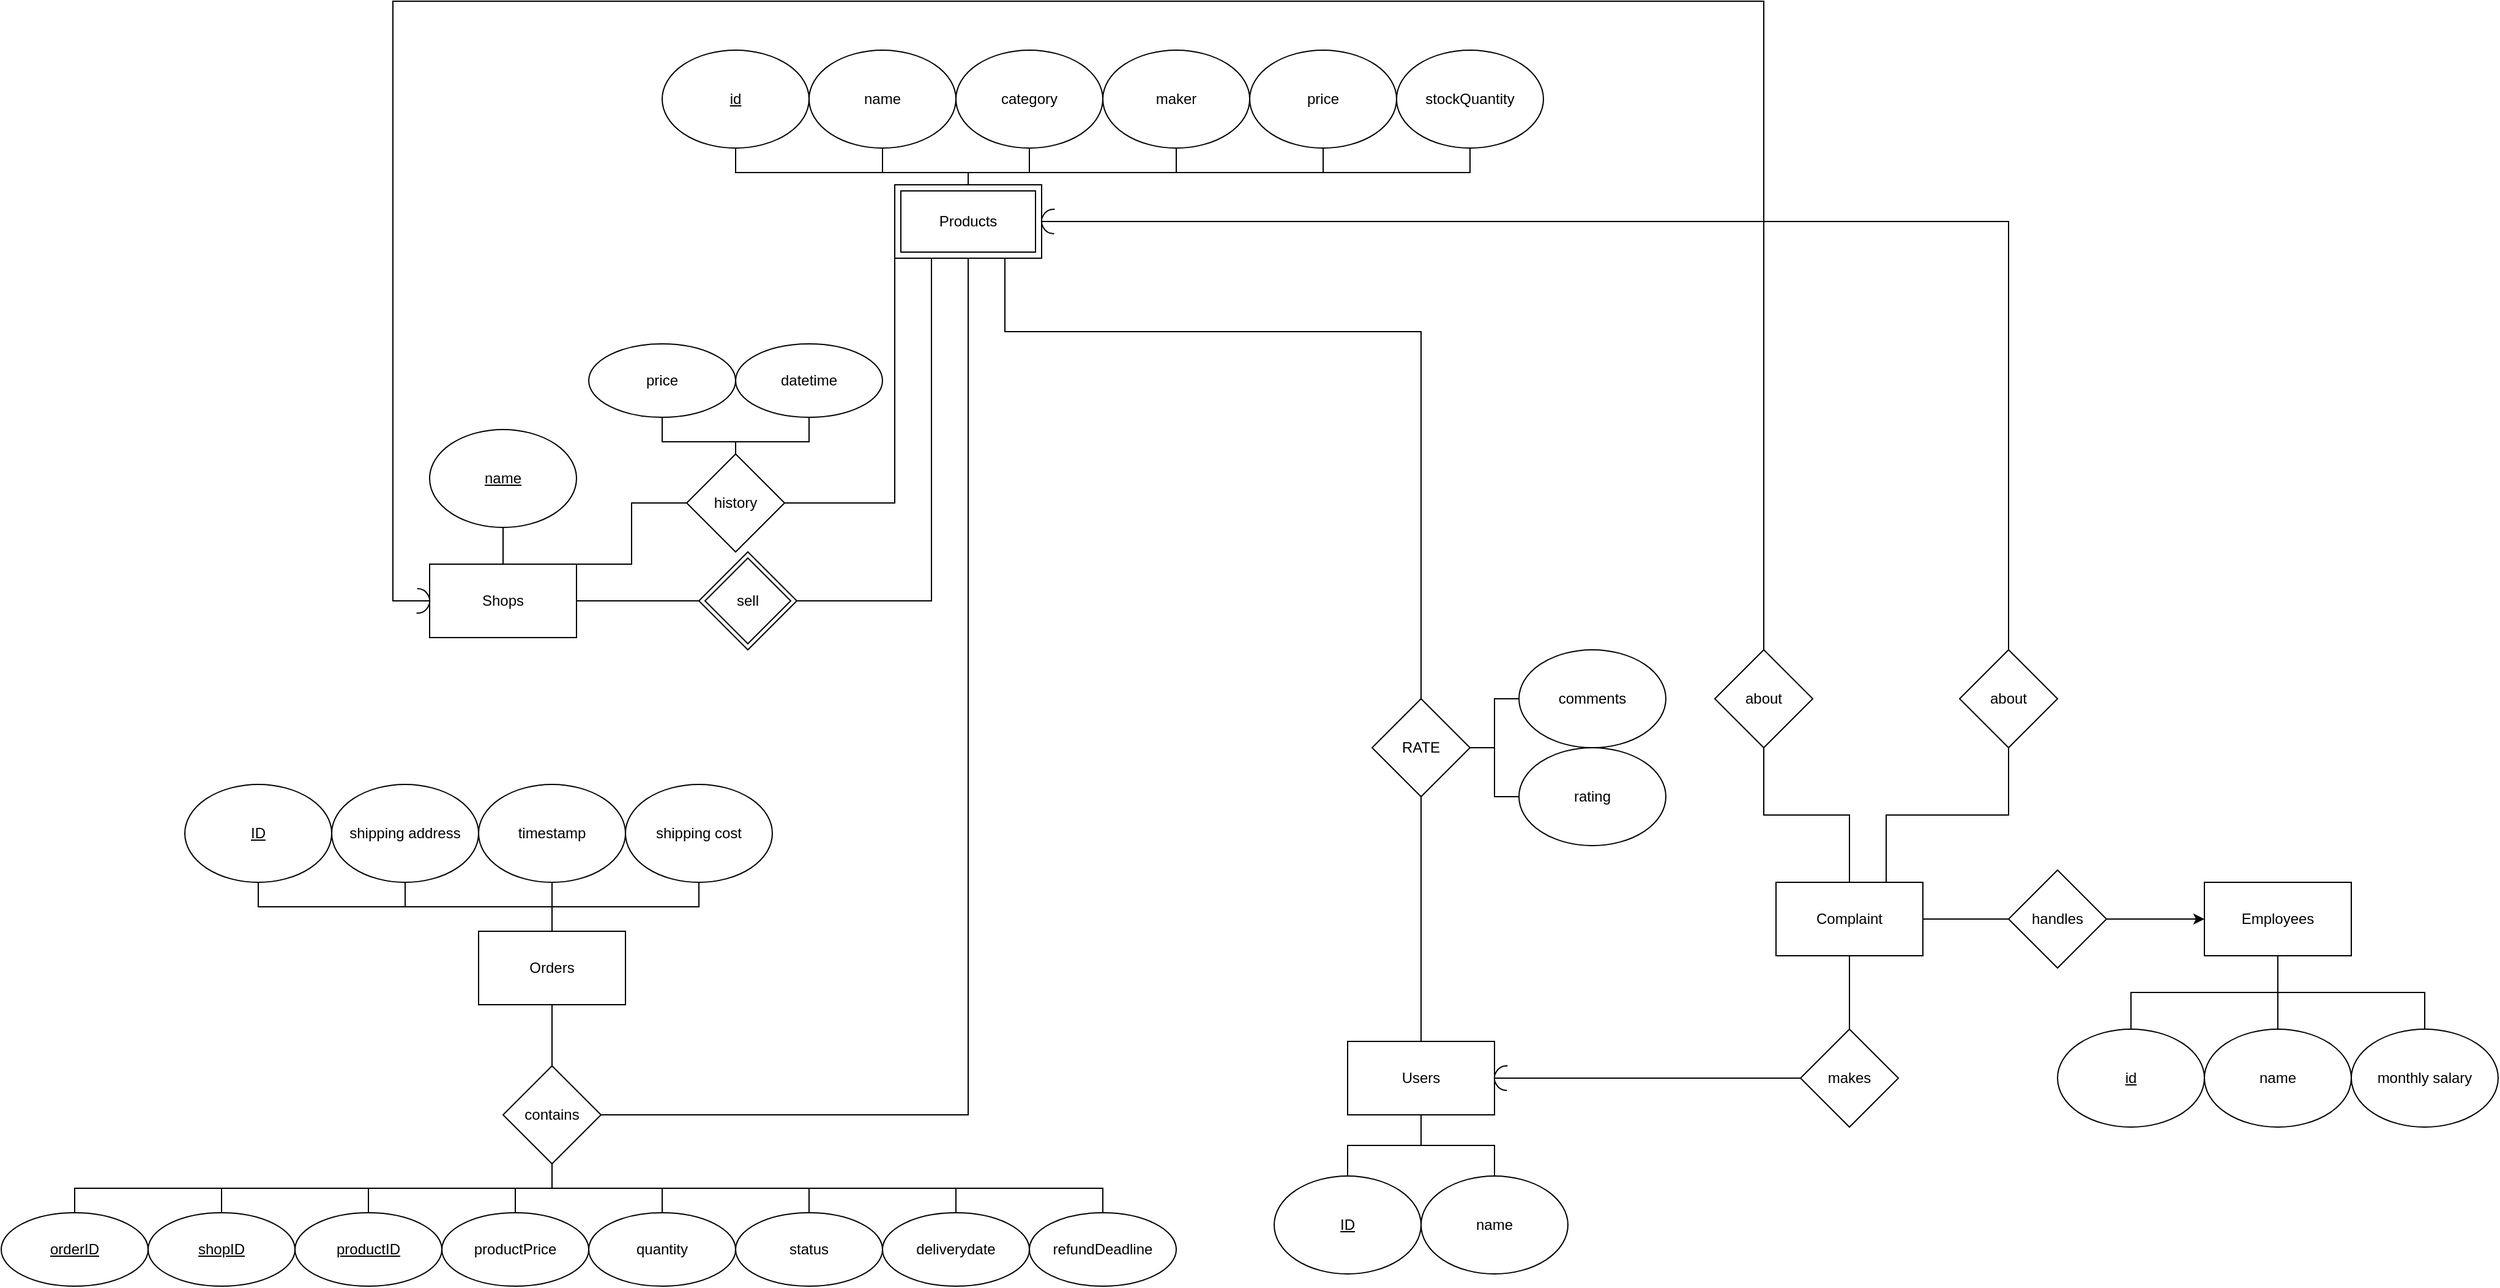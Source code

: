 <mxfile version="16.4.11" type="device"><diagram id="R2lEEEUBdFMjLlhIrx00" name="Page-1"><mxGraphModel dx="2204" dy="1538" grid="1" gridSize="10" guides="1" tooltips="1" connect="1" arrows="1" fold="1" page="1" pageScale="1" pageWidth="850" pageHeight="1100" math="0" shadow="0" extFonts="Permanent Marker^https://fonts.googleapis.com/css?family=Permanent+Marker"><root><mxCell id="0"/><mxCell id="1" parent="0"/><mxCell id="CAWcFe6ftpbQC6StqvtP-8" style="edgeStyle=orthogonalEdgeStyle;rounded=0;orthogonalLoop=1;jettySize=auto;html=1;entryX=0;entryY=0.5;entryDx=0;entryDy=0;endArrow=none;endFill=0;exitX=1;exitY=0.5;exitDx=0;exitDy=0;" parent="1" source="tH63tWW0Jjr-03rM_A07-1" target="CAWcFe6ftpbQC6StqvtP-6" edge="1"><mxGeometry relative="1" as="geometry"><Array as="points"><mxPoint x="890" y="1050"/><mxPoint x="890" y="1050"/></Array></mxGeometry></mxCell><mxCell id="CAWcFe6ftpbQC6StqvtP-9" style="edgeStyle=orthogonalEdgeStyle;rounded=0;orthogonalLoop=1;jettySize=auto;html=1;entryX=0;entryY=0.5;entryDx=0;entryDy=0;endArrow=none;endFill=0;exitX=1;exitY=0;exitDx=0;exitDy=0;" parent="1" source="tH63tWW0Jjr-03rM_A07-1" target="CAWcFe6ftpbQC6StqvtP-3" edge="1"><mxGeometry relative="1" as="geometry"><Array as="points"><mxPoint x="875" y="1020"/><mxPoint x="875" y="970"/></Array></mxGeometry></mxCell><mxCell id="tH63tWW0Jjr-03rM_A07-1" value="Shops" style="rounded=0;whiteSpace=wrap;html=1;" parent="1" vertex="1"><mxGeometry x="710" y="1020" width="120" height="60" as="geometry"/></mxCell><mxCell id="tH63tWW0Jjr-03rM_A07-3" value="Employees" style="whiteSpace=wrap;html=1;" parent="1" vertex="1"><mxGeometry x="2160" y="1280" width="120" height="60" as="geometry"/></mxCell><mxCell id="CAWcFe6ftpbQC6StqvtP-45" style="edgeStyle=orthogonalEdgeStyle;rounded=0;orthogonalLoop=1;jettySize=auto;html=1;entryX=0.5;entryY=1;entryDx=0;entryDy=0;endArrow=none;endFill=0;exitX=0.5;exitY=0;exitDx=0;exitDy=0;" parent="1" source="tH63tWW0Jjr-03rM_A07-5" target="CAWcFe6ftpbQC6StqvtP-44" edge="1"><mxGeometry relative="1" as="geometry"><Array as="points"><mxPoint x="1520" y="1390"/><mxPoint x="1520" y="1390"/></Array></mxGeometry></mxCell><mxCell id="tH63tWW0Jjr-03rM_A07-5" value="Users" style="whiteSpace=wrap;html=1;" parent="1" vertex="1"><mxGeometry x="1460" y="1410" width="120" height="60" as="geometry"/></mxCell><mxCell id="CAWcFe6ftpbQC6StqvtP-29" style="edgeStyle=orthogonalEdgeStyle;rounded=0;orthogonalLoop=1;jettySize=auto;html=1;entryX=0.5;entryY=0;entryDx=0;entryDy=0;endArrow=none;endFill=0;" parent="1" source="tH63tWW0Jjr-03rM_A07-8" target="tH63tWW0Jjr-03rM_A07-1" edge="1"><mxGeometry relative="1" as="geometry"/></mxCell><mxCell id="tH63tWW0Jjr-03rM_A07-8" value="&lt;u&gt;name&lt;/u&gt;" style="ellipse;whiteSpace=wrap;html=1;" parent="1" vertex="1"><mxGeometry x="710" y="910" width="120" height="80" as="geometry"/></mxCell><mxCell id="uPYmgdJ5V9UW76l6auye-20" style="edgeStyle=orthogonalEdgeStyle;rounded=0;orthogonalLoop=1;jettySize=auto;html=1;entryX=0.5;entryY=1;entryDx=0;entryDy=0;endArrow=none;endFill=0;exitX=0.5;exitY=0;exitDx=0;exitDy=0;" edge="1" parent="1" source="tH63tWW0Jjr-03rM_A07-18" target="tH63tWW0Jjr-03rM_A07-3"><mxGeometry relative="1" as="geometry"><Array as="points"><mxPoint x="2100" y="1370"/><mxPoint x="2220" y="1370"/></Array></mxGeometry></mxCell><mxCell id="tH63tWW0Jjr-03rM_A07-18" value="&lt;u&gt;id&lt;/u&gt;" style="ellipse;whiteSpace=wrap;html=1;" parent="1" vertex="1"><mxGeometry x="2040" y="1400" width="120" height="80" as="geometry"/></mxCell><mxCell id="tH63tWW0Jjr-03rM_A07-20" style="edgeStyle=orthogonalEdgeStyle;rounded=0;orthogonalLoop=1;jettySize=auto;html=1;entryX=0.5;entryY=1;entryDx=0;entryDy=0;endArrow=none;endFill=0;exitX=0.5;exitY=0;exitDx=0;exitDy=0;" parent="1" source="tH63tWW0Jjr-03rM_A07-19" target="tH63tWW0Jjr-03rM_A07-3" edge="1"><mxGeometry relative="1" as="geometry"/></mxCell><mxCell id="tH63tWW0Jjr-03rM_A07-19" value="monthly salary" style="ellipse;whiteSpace=wrap;html=1;" parent="1" vertex="1"><mxGeometry x="2280" y="1400" width="120" height="80" as="geometry"/></mxCell><mxCell id="uPYmgdJ5V9UW76l6auye-22" style="edgeStyle=orthogonalEdgeStyle;rounded=0;orthogonalLoop=1;jettySize=auto;html=1;entryX=0.5;entryY=1;entryDx=0;entryDy=0;endArrow=none;endFill=0;" edge="1" parent="1" source="tH63tWW0Jjr-03rM_A07-27" target="tH63tWW0Jjr-03rM_A07-5"><mxGeometry relative="1" as="geometry"/></mxCell><mxCell id="tH63tWW0Jjr-03rM_A07-27" value="&lt;u&gt;ID&lt;/u&gt;" style="ellipse;whiteSpace=wrap;html=1;" parent="1" vertex="1"><mxGeometry x="1400" y="1520" width="120" height="80" as="geometry"/></mxCell><mxCell id="tH63tWW0Jjr-03rM_A07-29" style="edgeStyle=orthogonalEdgeStyle;rounded=0;orthogonalLoop=1;jettySize=auto;html=1;entryX=0.5;entryY=1;entryDx=0;entryDy=0;endArrow=none;endFill=0;" parent="1" source="tH63tWW0Jjr-03rM_A07-28" target="tH63tWW0Jjr-03rM_A07-5" edge="1"><mxGeometry relative="1" as="geometry"/></mxCell><mxCell id="tH63tWW0Jjr-03rM_A07-28" value="name" style="ellipse;whiteSpace=wrap;html=1;" parent="1" vertex="1"><mxGeometry x="1520" y="1520" width="120" height="80" as="geometry"/></mxCell><mxCell id="uPYmgdJ5V9UW76l6auye-21" style="edgeStyle=orthogonalEdgeStyle;rounded=0;orthogonalLoop=1;jettySize=auto;html=1;entryX=0.5;entryY=1;entryDx=0;entryDy=0;endArrow=none;endFill=0;exitX=0.5;exitY=0;exitDx=0;exitDy=0;" edge="1" parent="1" source="tH63tWW0Jjr-03rM_A07-30" target="tH63tWW0Jjr-03rM_A07-3"><mxGeometry relative="1" as="geometry"/></mxCell><mxCell id="tH63tWW0Jjr-03rM_A07-30" value="name" style="ellipse;whiteSpace=wrap;html=1;" parent="1" vertex="1"><mxGeometry x="2160" y="1400" width="120" height="80" as="geometry"/></mxCell><mxCell id="CAWcFe6ftpbQC6StqvtP-10" style="edgeStyle=orthogonalEdgeStyle;rounded=0;orthogonalLoop=1;jettySize=auto;html=1;entryX=0;entryY=1;entryDx=0;entryDy=0;endArrow=none;endFill=0;" parent="1" source="CAWcFe6ftpbQC6StqvtP-3" target="tH63tWW0Jjr-03rM_A07-2" edge="1"><mxGeometry relative="1" as="geometry"/></mxCell><mxCell id="CAWcFe6ftpbQC6StqvtP-31" style="edgeStyle=orthogonalEdgeStyle;rounded=0;orthogonalLoop=1;jettySize=auto;html=1;exitX=0.5;exitY=0;exitDx=0;exitDy=0;entryX=0.5;entryY=1;entryDx=0;entryDy=0;endArrow=none;endFill=0;" parent="1" source="CAWcFe6ftpbQC6StqvtP-3" target="CAWcFe6ftpbQC6StqvtP-4" edge="1"><mxGeometry relative="1" as="geometry"><Array as="points"><mxPoint x="960" y="920"/><mxPoint x="1020" y="920"/></Array></mxGeometry></mxCell><mxCell id="CAWcFe6ftpbQC6StqvtP-3" value="history" style="rhombus;whiteSpace=wrap;html=1;" parent="1" vertex="1"><mxGeometry x="920" y="930" width="80" height="80" as="geometry"/></mxCell><mxCell id="CAWcFe6ftpbQC6StqvtP-4" value="datetime" style="ellipse;whiteSpace=wrap;html=1;" parent="1" vertex="1"><mxGeometry x="960" y="840" width="120" height="60" as="geometry"/></mxCell><mxCell id="uPYmgdJ5V9UW76l6auye-33" style="edgeStyle=orthogonalEdgeStyle;rounded=0;orthogonalLoop=1;jettySize=auto;html=1;entryX=0.5;entryY=0;entryDx=0;entryDy=0;endArrow=none;endFill=0;" edge="1" parent="1" source="CAWcFe6ftpbQC6StqvtP-5" target="CAWcFe6ftpbQC6StqvtP-3"><mxGeometry relative="1" as="geometry"/></mxCell><mxCell id="CAWcFe6ftpbQC6StqvtP-5" value="price" style="ellipse;whiteSpace=wrap;html=1;" parent="1" vertex="1"><mxGeometry x="840" y="840" width="120" height="60" as="geometry"/></mxCell><mxCell id="CAWcFe6ftpbQC6StqvtP-38" style="edgeStyle=orthogonalEdgeStyle;rounded=0;orthogonalLoop=1;jettySize=auto;html=1;entryX=1;entryY=0.5;entryDx=0;entryDy=0;endArrow=none;endFill=0;exitX=0.5;exitY=1;exitDx=0;exitDy=0;" parent="1" source="tH63tWW0Jjr-03rM_A07-2" target="CAWcFe6ftpbQC6StqvtP-16" edge="1"><mxGeometry relative="1" as="geometry"><Array as="points"><mxPoint x="1150" y="1470"/></Array></mxGeometry></mxCell><mxCell id="tH63tWW0Jjr-03rM_A07-2" value="Products" style="whiteSpace=wrap;html=1;" parent="1" vertex="1"><mxGeometry x="1090" y="710" width="120" height="60" as="geometry"/></mxCell><mxCell id="uPYmgdJ5V9UW76l6auye-26" style="edgeStyle=orthogonalEdgeStyle;rounded=0;orthogonalLoop=1;jettySize=auto;html=1;entryX=0.5;entryY=0;entryDx=0;entryDy=0;endArrow=none;endFill=0;" edge="1" parent="1" source="tH63tWW0Jjr-03rM_A07-10" target="tH63tWW0Jjr-03rM_A07-2"><mxGeometry relative="1" as="geometry"><Array as="points"><mxPoint x="960" y="700"/><mxPoint x="1150" y="700"/></Array></mxGeometry></mxCell><mxCell id="tH63tWW0Jjr-03rM_A07-10" value="&lt;u&gt;id&lt;/u&gt;" style="ellipse;whiteSpace=wrap;html=1;" parent="1" vertex="1"><mxGeometry x="900" y="600" width="120" height="80" as="geometry"/></mxCell><mxCell id="uPYmgdJ5V9UW76l6auye-31" style="edgeStyle=orthogonalEdgeStyle;rounded=0;orthogonalLoop=1;jettySize=auto;html=1;entryX=0.5;entryY=0;entryDx=0;entryDy=0;endArrow=none;endFill=0;" edge="1" parent="1" source="tH63tWW0Jjr-03rM_A07-13" target="tH63tWW0Jjr-03rM_A07-2"><mxGeometry relative="1" as="geometry"><Array as="points"><mxPoint x="1320" y="700"/><mxPoint x="1150" y="700"/></Array></mxGeometry></mxCell><mxCell id="tH63tWW0Jjr-03rM_A07-13" value="maker" style="ellipse;whiteSpace=wrap;html=1;" parent="1" vertex="1"><mxGeometry x="1260" y="600" width="120" height="80" as="geometry"/></mxCell><mxCell id="uPYmgdJ5V9UW76l6auye-32" style="edgeStyle=orthogonalEdgeStyle;rounded=0;orthogonalLoop=1;jettySize=auto;html=1;entryX=0.5;entryY=0;entryDx=0;entryDy=0;endArrow=none;endFill=0;" edge="1" parent="1" source="tH63tWW0Jjr-03rM_A07-14" target="tH63tWW0Jjr-03rM_A07-2"><mxGeometry relative="1" as="geometry"><Array as="points"><mxPoint x="1440" y="700"/><mxPoint x="1150" y="700"/></Array></mxGeometry></mxCell><mxCell id="tH63tWW0Jjr-03rM_A07-14" value="price" style="ellipse;whiteSpace=wrap;html=1;" parent="1" vertex="1"><mxGeometry x="1380" y="600" width="120" height="80" as="geometry"/></mxCell><mxCell id="tH63tWW0Jjr-03rM_A07-17" style="edgeStyle=orthogonalEdgeStyle;rounded=0;orthogonalLoop=1;jettySize=auto;html=1;endArrow=none;endFill=0;exitX=0.5;exitY=1;exitDx=0;exitDy=0;" parent="1" source="tH63tWW0Jjr-03rM_A07-15" target="tH63tWW0Jjr-03rM_A07-2" edge="1"><mxGeometry relative="1" as="geometry"><Array as="points"><mxPoint x="1560" y="700"/><mxPoint x="1150" y="700"/></Array></mxGeometry></mxCell><mxCell id="tH63tWW0Jjr-03rM_A07-15" value="stockQuantity" style="ellipse;whiteSpace=wrap;html=1;" parent="1" vertex="1"><mxGeometry x="1500" y="600" width="120" height="80" as="geometry"/></mxCell><mxCell id="CAWcFe6ftpbQC6StqvtP-6" value="sell" style="rhombus;whiteSpace=wrap;html=1;" parent="1" vertex="1"><mxGeometry x="930" y="1010" width="80" height="80" as="geometry"/></mxCell><mxCell id="CAWcFe6ftpbQC6StqvtP-11" style="edgeStyle=orthogonalEdgeStyle;rounded=0;orthogonalLoop=1;jettySize=auto;html=1;entryX=0.25;entryY=1;entryDx=0;entryDy=0;endArrow=none;endFill=0;exitX=1;exitY=0.5;exitDx=0;exitDy=0;" parent="1" source="CAWcFe6ftpbQC6StqvtP-6" target="tH63tWW0Jjr-03rM_A07-2" edge="1"><mxGeometry relative="1" as="geometry"/></mxCell><mxCell id="CAWcFe6ftpbQC6StqvtP-7" value="sell" style="rhombus;whiteSpace=wrap;html=1;" parent="1" vertex="1"><mxGeometry x="935" y="1015" width="70" height="70" as="geometry"/></mxCell><mxCell id="CAWcFe6ftpbQC6StqvtP-12" value="Products" style="whiteSpace=wrap;html=1;" parent="1" vertex="1"><mxGeometry x="1095" y="715" width="110" height="50" as="geometry"/></mxCell><mxCell id="CAWcFe6ftpbQC6StqvtP-37" style="edgeStyle=orthogonalEdgeStyle;rounded=0;orthogonalLoop=1;jettySize=auto;html=1;entryX=0.5;entryY=0;entryDx=0;entryDy=0;endArrow=none;endFill=0;exitX=0.5;exitY=1;exitDx=0;exitDy=0;" parent="1" source="CAWcFe6ftpbQC6StqvtP-16" target="CAWcFe6ftpbQC6StqvtP-32" edge="1"><mxGeometry relative="1" as="geometry"/></mxCell><mxCell id="CAWcFe6ftpbQC6StqvtP-16" value="contains" style="rhombus;whiteSpace=wrap;html=1;" parent="1" vertex="1"><mxGeometry x="770" y="1430" width="80" height="80" as="geometry"/></mxCell><mxCell id="CAWcFe6ftpbQC6StqvtP-17" style="edgeStyle=orthogonalEdgeStyle;rounded=0;orthogonalLoop=1;jettySize=auto;html=1;endArrow=none;endFill=0;entryX=0.5;entryY=0;entryDx=0;entryDy=0;" parent="1" source="tH63tWW0Jjr-03rM_A07-6" target="CAWcFe6ftpbQC6StqvtP-16" edge="1"><mxGeometry relative="1" as="geometry"><mxPoint x="810" y="1420" as="targetPoint"/></mxGeometry></mxCell><mxCell id="uPYmgdJ5V9UW76l6auye-17" style="edgeStyle=orthogonalEdgeStyle;rounded=0;orthogonalLoop=1;jettySize=auto;html=1;entryX=0.5;entryY=1;entryDx=0;entryDy=0;endArrow=none;endFill=0;" edge="1" parent="1" source="CAWcFe6ftpbQC6StqvtP-21" target="CAWcFe6ftpbQC6StqvtP-16"><mxGeometry relative="1" as="geometry"><Array as="points"><mxPoint x="1140" y="1530"/><mxPoint x="810" y="1530"/></Array></mxGeometry></mxCell><mxCell id="CAWcFe6ftpbQC6StqvtP-21" value="deliverydate" style="ellipse;whiteSpace=wrap;html=1;" parent="1" vertex="1"><mxGeometry x="1080" y="1550" width="120" height="60" as="geometry"/></mxCell><mxCell id="uPYmgdJ5V9UW76l6auye-18" style="edgeStyle=orthogonalEdgeStyle;rounded=0;orthogonalLoop=1;jettySize=auto;html=1;entryX=0.5;entryY=1;entryDx=0;entryDy=0;endArrow=none;endFill=0;" edge="1" parent="1" source="CAWcFe6ftpbQC6StqvtP-22" target="CAWcFe6ftpbQC6StqvtP-16"><mxGeometry relative="1" as="geometry"><Array as="points"><mxPoint x="1260" y="1530"/><mxPoint x="810" y="1530"/></Array></mxGeometry></mxCell><mxCell id="CAWcFe6ftpbQC6StqvtP-22" value="refundDeadline" style="ellipse;whiteSpace=wrap;html=1;" parent="1" vertex="1"><mxGeometry x="1200" y="1550" width="120" height="60" as="geometry"/></mxCell><mxCell id="uPYmgdJ5V9UW76l6auye-14" style="edgeStyle=orthogonalEdgeStyle;rounded=0;orthogonalLoop=1;jettySize=auto;html=1;entryX=0.5;entryY=1;entryDx=0;entryDy=0;endArrow=none;endFill=0;" edge="1" parent="1" source="CAWcFe6ftpbQC6StqvtP-23" target="CAWcFe6ftpbQC6StqvtP-16"><mxGeometry relative="1" as="geometry"/></mxCell><mxCell id="CAWcFe6ftpbQC6StqvtP-23" value="productPrice" style="ellipse;whiteSpace=wrap;html=1;" parent="1" vertex="1"><mxGeometry x="720" y="1550" width="120" height="60" as="geometry"/></mxCell><mxCell id="CAWcFe6ftpbQC6StqvtP-32" value="&lt;u&gt;orderID&lt;/u&gt;" style="ellipse;whiteSpace=wrap;html=1;" parent="1" vertex="1"><mxGeometry x="360" y="1550" width="120" height="60" as="geometry"/></mxCell><mxCell id="uPYmgdJ5V9UW76l6auye-15" style="edgeStyle=orthogonalEdgeStyle;rounded=0;orthogonalLoop=1;jettySize=auto;html=1;entryX=0.5;entryY=1;entryDx=0;entryDy=0;endArrow=none;endFill=0;" edge="1" parent="1" source="CAWcFe6ftpbQC6StqvtP-35" target="CAWcFe6ftpbQC6StqvtP-16"><mxGeometry relative="1" as="geometry"/></mxCell><mxCell id="CAWcFe6ftpbQC6StqvtP-35" value="quantity" style="ellipse;whiteSpace=wrap;html=1;" parent="1" vertex="1"><mxGeometry x="840" y="1550" width="120" height="60" as="geometry"/></mxCell><mxCell id="uPYmgdJ5V9UW76l6auye-16" style="edgeStyle=orthogonalEdgeStyle;rounded=0;orthogonalLoop=1;jettySize=auto;html=1;entryX=0.5;entryY=1;entryDx=0;entryDy=0;endArrow=none;endFill=0;" edge="1" parent="1" source="CAWcFe6ftpbQC6StqvtP-36" target="CAWcFe6ftpbQC6StqvtP-16"><mxGeometry relative="1" as="geometry"><Array as="points"><mxPoint x="1020" y="1530"/><mxPoint x="810" y="1530"/></Array></mxGeometry></mxCell><mxCell id="CAWcFe6ftpbQC6StqvtP-36" value="status" style="ellipse;whiteSpace=wrap;html=1;" parent="1" vertex="1"><mxGeometry x="960" y="1550" width="120" height="60" as="geometry"/></mxCell><mxCell id="uPYmgdJ5V9UW76l6auye-13" style="edgeStyle=orthogonalEdgeStyle;rounded=0;orthogonalLoop=1;jettySize=auto;html=1;entryX=0.5;entryY=1;entryDx=0;entryDy=0;endArrow=none;endFill=0;" edge="1" parent="1" source="CAWcFe6ftpbQC6StqvtP-42" target="CAWcFe6ftpbQC6StqvtP-16"><mxGeometry relative="1" as="geometry"><Array as="points"><mxPoint x="660" y="1530"/><mxPoint x="810" y="1530"/></Array></mxGeometry></mxCell><mxCell id="CAWcFe6ftpbQC6StqvtP-42" value="&lt;u&gt;productID&lt;/u&gt;" style="ellipse;whiteSpace=wrap;html=1;" parent="1" vertex="1"><mxGeometry x="600" y="1550" width="120" height="60" as="geometry"/></mxCell><mxCell id="uPYmgdJ5V9UW76l6auye-12" style="edgeStyle=orthogonalEdgeStyle;rounded=0;orthogonalLoop=1;jettySize=auto;html=1;entryX=0.5;entryY=1;entryDx=0;entryDy=0;endArrow=none;endFill=0;" edge="1" parent="1" source="CAWcFe6ftpbQC6StqvtP-43" target="CAWcFe6ftpbQC6StqvtP-16"><mxGeometry relative="1" as="geometry"><Array as="points"><mxPoint x="540" y="1530"/><mxPoint x="810" y="1530"/></Array></mxGeometry></mxCell><mxCell id="CAWcFe6ftpbQC6StqvtP-43" value="&lt;u&gt;shopID&lt;/u&gt;" style="ellipse;whiteSpace=wrap;html=1;" parent="1" vertex="1"><mxGeometry x="480" y="1550" width="120" height="60" as="geometry"/></mxCell><mxCell id="CAWcFe6ftpbQC6StqvtP-46" style="edgeStyle=orthogonalEdgeStyle;rounded=0;orthogonalLoop=1;jettySize=auto;html=1;entryX=0.75;entryY=1;entryDx=0;entryDy=0;endArrow=none;endFill=0;" parent="1" source="CAWcFe6ftpbQC6StqvtP-44" target="tH63tWW0Jjr-03rM_A07-2" edge="1"><mxGeometry relative="1" as="geometry"><Array as="points"><mxPoint x="1520" y="830"/><mxPoint x="1180" y="830"/></Array></mxGeometry></mxCell><mxCell id="CAWcFe6ftpbQC6StqvtP-48" style="edgeStyle=orthogonalEdgeStyle;rounded=0;orthogonalLoop=1;jettySize=auto;html=1;entryX=0;entryY=0.5;entryDx=0;entryDy=0;endArrow=none;endFill=0;" parent="1" source="CAWcFe6ftpbQC6StqvtP-44" target="CAWcFe6ftpbQC6StqvtP-47" edge="1"><mxGeometry relative="1" as="geometry"/></mxCell><mxCell id="CAWcFe6ftpbQC6StqvtP-44" value="RATE" style="rhombus;whiteSpace=wrap;html=1;" parent="1" vertex="1"><mxGeometry x="1480" y="1130" width="80" height="80" as="geometry"/></mxCell><mxCell id="CAWcFe6ftpbQC6StqvtP-47" value="comments" style="ellipse;whiteSpace=wrap;html=1;" parent="1" vertex="1"><mxGeometry x="1600" y="1090" width="120" height="80" as="geometry"/></mxCell><mxCell id="uPYmgdJ5V9UW76l6auye-34" style="edgeStyle=orthogonalEdgeStyle;rounded=0;orthogonalLoop=1;jettySize=auto;html=1;entryX=1;entryY=0.5;entryDx=0;entryDy=0;endArrow=none;endFill=0;" edge="1" parent="1" source="CAWcFe6ftpbQC6StqvtP-49" target="CAWcFe6ftpbQC6StqvtP-44"><mxGeometry relative="1" as="geometry"/></mxCell><mxCell id="CAWcFe6ftpbQC6StqvtP-49" value="rating" style="ellipse;whiteSpace=wrap;html=1;" parent="1" vertex="1"><mxGeometry x="1600" y="1170" width="120" height="80" as="geometry"/></mxCell><mxCell id="CAWcFe6ftpbQC6StqvtP-53" style="edgeStyle=orthogonalEdgeStyle;rounded=0;orthogonalLoop=1;jettySize=auto;html=1;entryX=0;entryY=0.5;entryDx=0;entryDy=0;endArrow=none;endFill=0;exitX=0.5;exitY=0;exitDx=0;exitDy=0;" parent="1" source="yoHlL-oMxorDhoJOEI85-1" target="tH63tWW0Jjr-03rM_A07-1" edge="1"><mxGeometry relative="1" as="geometry"><mxPoint x="1980" y="1130" as="sourcePoint"/><Array as="points"><mxPoint x="1800" y="560"/><mxPoint x="680" y="560"/><mxPoint x="680" y="1050"/></Array></mxGeometry></mxCell><mxCell id="yoHlL-oMxorDhoJOEI85-6" style="edgeStyle=orthogonalEdgeStyle;rounded=0;orthogonalLoop=1;jettySize=auto;html=1;entryX=0.5;entryY=1;entryDx=0;entryDy=0;endArrow=none;endFill=0;" parent="1" source="CAWcFe6ftpbQC6StqvtP-59" target="yoHlL-oMxorDhoJOEI85-1" edge="1"><mxGeometry relative="1" as="geometry"/></mxCell><mxCell id="yoHlL-oMxorDhoJOEI85-7" style="edgeStyle=orthogonalEdgeStyle;rounded=0;orthogonalLoop=1;jettySize=auto;html=1;entryX=0.5;entryY=1;entryDx=0;entryDy=0;endArrow=none;endFill=0;exitX=0.75;exitY=0;exitDx=0;exitDy=0;" parent="1" source="CAWcFe6ftpbQC6StqvtP-59" target="yoHlL-oMxorDhoJOEI85-2" edge="1"><mxGeometry relative="1" as="geometry"/></mxCell><mxCell id="CAWcFe6ftpbQC6StqvtP-59" value="Complaint" style="rounded=0;whiteSpace=wrap;html=1;" parent="1" vertex="1"><mxGeometry x="1810" y="1280" width="120" height="60" as="geometry"/></mxCell><mxCell id="CAWcFe6ftpbQC6StqvtP-62" style="edgeStyle=orthogonalEdgeStyle;rounded=0;orthogonalLoop=1;jettySize=auto;html=1;entryX=1;entryY=0.5;entryDx=0;entryDy=0;endArrow=none;endFill=0;" parent="1" source="CAWcFe6ftpbQC6StqvtP-61" target="CAWcFe6ftpbQC6StqvtP-59" edge="1"><mxGeometry relative="1" as="geometry"/></mxCell><mxCell id="yoHlL-oMxorDhoJOEI85-10" style="edgeStyle=orthogonalEdgeStyle;rounded=0;orthogonalLoop=1;jettySize=auto;html=1;entryX=0;entryY=0.5;entryDx=0;entryDy=0;endArrow=classic;endFill=1;" parent="1" source="CAWcFe6ftpbQC6StqvtP-61" target="tH63tWW0Jjr-03rM_A07-3" edge="1"><mxGeometry relative="1" as="geometry"/></mxCell><mxCell id="CAWcFe6ftpbQC6StqvtP-61" value="handles" style="rhombus;whiteSpace=wrap;html=1;" parent="1" vertex="1"><mxGeometry x="2000" y="1270" width="80" height="80" as="geometry"/></mxCell><mxCell id="yoHlL-oMxorDhoJOEI85-5" style="edgeStyle=orthogonalEdgeStyle;rounded=0;orthogonalLoop=1;jettySize=auto;html=1;entryX=0.5;entryY=1;entryDx=0;entryDy=0;endArrow=none;endFill=0;" parent="1" source="CAWcFe6ftpbQC6StqvtP-63" target="CAWcFe6ftpbQC6StqvtP-59" edge="1"><mxGeometry relative="1" as="geometry"/></mxCell><mxCell id="yoHlL-oMxorDhoJOEI85-11" style="edgeStyle=orthogonalEdgeStyle;rounded=0;orthogonalLoop=1;jettySize=auto;html=1;entryX=1;entryY=0.5;entryDx=0;entryDy=0;endArrow=none;endFill=0;exitX=0;exitY=0.5;exitDx=0;exitDy=0;" parent="1" source="CAWcFe6ftpbQC6StqvtP-63" target="tH63tWW0Jjr-03rM_A07-5" edge="1"><mxGeometry relative="1" as="geometry"><Array as="points"><mxPoint x="1900" y="1440"/><mxPoint x="1900" y="1440"/></Array></mxGeometry></mxCell><mxCell id="CAWcFe6ftpbQC6StqvtP-63" value="makes" style="rhombus;whiteSpace=wrap;html=1;" parent="1" vertex="1"><mxGeometry x="1830" y="1400" width="80" height="80" as="geometry"/></mxCell><mxCell id="yoHlL-oMxorDhoJOEI85-1" value="about" style="rhombus;whiteSpace=wrap;html=1;" parent="1" vertex="1"><mxGeometry x="1760" y="1090" width="80" height="80" as="geometry"/></mxCell><mxCell id="yoHlL-oMxorDhoJOEI85-2" value="about" style="rhombus;whiteSpace=wrap;html=1;" parent="1" vertex="1"><mxGeometry x="1960" y="1090" width="80" height="80" as="geometry"/></mxCell><mxCell id="uPYmgdJ5V9UW76l6auye-1" value="" style="verticalLabelPosition=bottom;verticalAlign=top;html=1;shape=mxgraph.basic.arc;startAngle=0.247;endAngle=0.761;rotation=-90;" vertex="1" parent="1"><mxGeometry x="690" y="1040" width="20" height="20" as="geometry"/></mxCell><mxCell id="uPYmgdJ5V9UW76l6auye-4" value="" style="edgeStyle=orthogonalEdgeStyle;rounded=0;orthogonalLoop=1;jettySize=auto;html=1;endArrow=none;endFill=0;entryX=1;entryY=0.5;entryDx=0;entryDy=0;" edge="1" parent="1" source="yoHlL-oMxorDhoJOEI85-2" target="tH63tWW0Jjr-03rM_A07-2"><mxGeometry relative="1" as="geometry"><Array as="points"><mxPoint x="2000" y="740"/></Array><mxPoint x="2190" y="930" as="sourcePoint"/><mxPoint x="1300" y="760" as="targetPoint"/></mxGeometry></mxCell><mxCell id="uPYmgdJ5V9UW76l6auye-8" value="" style="verticalLabelPosition=bottom;verticalAlign=top;html=1;shape=mxgraph.basic.arc;startAngle=0.247;endAngle=0.761;rotation=90;" vertex="1" parent="1"><mxGeometry x="1580" y="1430" width="20" height="20" as="geometry"/></mxCell><mxCell id="uPYmgdJ5V9UW76l6auye-19" value="" style="group" vertex="1" connectable="0" parent="1"><mxGeometry x="510" y="1200" width="480" height="180" as="geometry"/></mxCell><mxCell id="tH63tWW0Jjr-03rM_A07-6" value="Orders" style="whiteSpace=wrap;html=1;" parent="uPYmgdJ5V9UW76l6auye-19" vertex="1"><mxGeometry x="240" y="120" width="120" height="60" as="geometry"/></mxCell><mxCell id="uPYmgdJ5V9UW76l6auye-11" style="edgeStyle=orthogonalEdgeStyle;rounded=0;orthogonalLoop=1;jettySize=auto;html=1;entryX=0.5;entryY=0;entryDx=0;entryDy=0;endArrow=none;endFill=0;" edge="1" parent="uPYmgdJ5V9UW76l6auye-19" source="tH63tWW0Jjr-03rM_A07-21" target="tH63tWW0Jjr-03rM_A07-6"><mxGeometry relative="1" as="geometry"><Array as="points"><mxPoint x="60" y="100"/><mxPoint x="300" y="100"/></Array></mxGeometry></mxCell><mxCell id="tH63tWW0Jjr-03rM_A07-21" value="&lt;u&gt;ID&lt;/u&gt;" style="ellipse;whiteSpace=wrap;html=1;" parent="uPYmgdJ5V9UW76l6auye-19" vertex="1"><mxGeometry width="120" height="80" as="geometry"/></mxCell><mxCell id="tH63tWW0Jjr-03rM_A07-23" style="edgeStyle=orthogonalEdgeStyle;rounded=0;orthogonalLoop=1;jettySize=auto;html=1;entryX=0.5;entryY=0;entryDx=0;entryDy=0;endArrow=none;endFill=0;" parent="uPYmgdJ5V9UW76l6auye-19" source="tH63tWW0Jjr-03rM_A07-22" target="tH63tWW0Jjr-03rM_A07-6" edge="1"><mxGeometry relative="1" as="geometry"/></mxCell><mxCell id="tH63tWW0Jjr-03rM_A07-22" value="timestamp" style="ellipse;whiteSpace=wrap;html=1;" parent="uPYmgdJ5V9UW76l6auye-19" vertex="1"><mxGeometry x="240" width="120" height="80" as="geometry"/></mxCell><mxCell id="uPYmgdJ5V9UW76l6auye-10" style="edgeStyle=orthogonalEdgeStyle;rounded=0;orthogonalLoop=1;jettySize=auto;html=1;entryX=0.5;entryY=0;entryDx=0;entryDy=0;endArrow=none;endFill=0;" edge="1" parent="uPYmgdJ5V9UW76l6auye-19" source="tH63tWW0Jjr-03rM_A07-24" target="tH63tWW0Jjr-03rM_A07-6"><mxGeometry relative="1" as="geometry"/></mxCell><mxCell id="tH63tWW0Jjr-03rM_A07-24" value="shipping cost" style="ellipse;whiteSpace=wrap;html=1;" parent="uPYmgdJ5V9UW76l6auye-19" vertex="1"><mxGeometry x="360" width="120" height="80" as="geometry"/></mxCell><mxCell id="uPYmgdJ5V9UW76l6auye-9" style="edgeStyle=orthogonalEdgeStyle;rounded=0;orthogonalLoop=1;jettySize=auto;html=1;entryX=0.5;entryY=0;entryDx=0;entryDy=0;endArrow=none;endFill=0;" edge="1" parent="uPYmgdJ5V9UW76l6auye-19" source="tH63tWW0Jjr-03rM_A07-25" target="tH63tWW0Jjr-03rM_A07-6"><mxGeometry relative="1" as="geometry"/></mxCell><mxCell id="tH63tWW0Jjr-03rM_A07-25" value="shipping address" style="ellipse;whiteSpace=wrap;html=1;" parent="uPYmgdJ5V9UW76l6auye-19" vertex="1"><mxGeometry x="120" width="120" height="80" as="geometry"/></mxCell><mxCell id="uPYmgdJ5V9UW76l6auye-27" style="edgeStyle=orthogonalEdgeStyle;rounded=0;orthogonalLoop=1;jettySize=auto;html=1;entryX=0.5;entryY=0;entryDx=0;entryDy=0;endArrow=none;endFill=0;" edge="1" parent="1" source="uPYmgdJ5V9UW76l6auye-24" target="tH63tWW0Jjr-03rM_A07-2"><mxGeometry relative="1" as="geometry"/></mxCell><mxCell id="uPYmgdJ5V9UW76l6auye-24" value="name" style="ellipse;whiteSpace=wrap;html=1;" vertex="1" parent="1"><mxGeometry x="1020" y="600" width="120" height="80" as="geometry"/></mxCell><mxCell id="uPYmgdJ5V9UW76l6auye-28" style="edgeStyle=orthogonalEdgeStyle;rounded=0;orthogonalLoop=1;jettySize=auto;html=1;entryX=0.5;entryY=0;entryDx=0;entryDy=0;endArrow=none;endFill=0;" edge="1" parent="1" source="uPYmgdJ5V9UW76l6auye-25" target="tH63tWW0Jjr-03rM_A07-2"><mxGeometry relative="1" as="geometry"/></mxCell><mxCell id="uPYmgdJ5V9UW76l6auye-30" style="edgeStyle=orthogonalEdgeStyle;rounded=0;orthogonalLoop=1;jettySize=auto;html=1;entryX=0.5;entryY=0;entryDx=0;entryDy=0;endArrow=none;endFill=0;" edge="1" parent="1" source="uPYmgdJ5V9UW76l6auye-25" target="tH63tWW0Jjr-03rM_A07-2"><mxGeometry relative="1" as="geometry"/></mxCell><mxCell id="uPYmgdJ5V9UW76l6auye-25" value="category" style="ellipse;whiteSpace=wrap;html=1;" vertex="1" parent="1"><mxGeometry x="1140" y="600" width="120" height="80" as="geometry"/></mxCell><mxCell id="uPYmgdJ5V9UW76l6auye-35" value="" style="verticalLabelPosition=bottom;verticalAlign=top;html=1;shape=mxgraph.basic.arc;startAngle=0.247;endAngle=0.761;rotation=90;" vertex="1" parent="1"><mxGeometry x="1210" y="730" width="20" height="20" as="geometry"/></mxCell></root></mxGraphModel></diagram></mxfile>